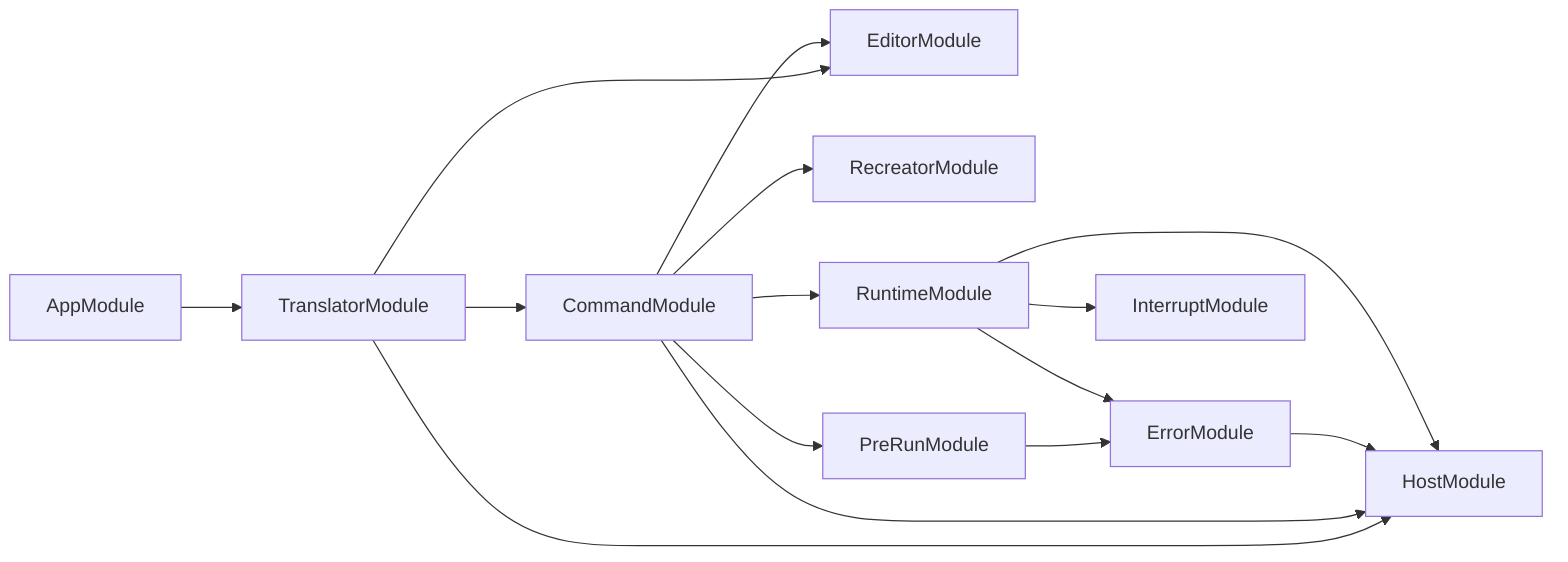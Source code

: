 graph LR
  AppModule-->TranslatorModule
  TranslatorModule-->HostModule
  TranslatorModule-->EditorModule
  TranslatorModule-->CommandModule
  CommandModule-->HostModule
  CommandModule-->EditorModule
  CommandModule-->RecreatorModule
  CommandModule-->PreRunModule
  PreRunModule-->ErrorModule
  ErrorModule-->HostModule
  CommandModule-->RuntimeModule
  RuntimeModule-->HostModule
  RuntimeModule-->InterruptModule
  RuntimeModule-->ErrorModule